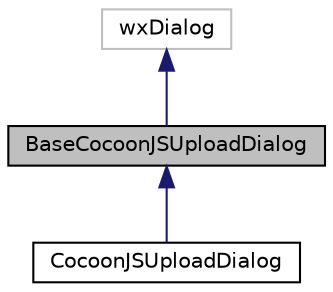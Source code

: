 digraph "BaseCocoonJSUploadDialog"
{
  edge [fontname="Helvetica",fontsize="10",labelfontname="Helvetica",labelfontsize="10"];
  node [fontname="Helvetica",fontsize="10",shape=record];
  Node1 [label="BaseCocoonJSUploadDialog",height=0.2,width=0.4,color="black", fillcolor="grey75", style="filled" fontcolor="black"];
  Node2 -> Node1 [dir="back",color="midnightblue",fontsize="10",style="solid",fontname="Helvetica"];
  Node2 [label="wxDialog",height=0.2,width=0.4,color="grey75", fillcolor="white", style="filled"];
  Node1 -> Node3 [dir="back",color="midnightblue",fontsize="10",style="solid",fontname="Helvetica"];
  Node3 [label="CocoonJSUploadDialog",height=0.2,width=0.4,color="black", fillcolor="white", style="filled",URL="$dd/d72/class_cocoon_j_s_upload_dialog.html",tooltip="Dialog used to explain how to use CocoonJS. "];
}
